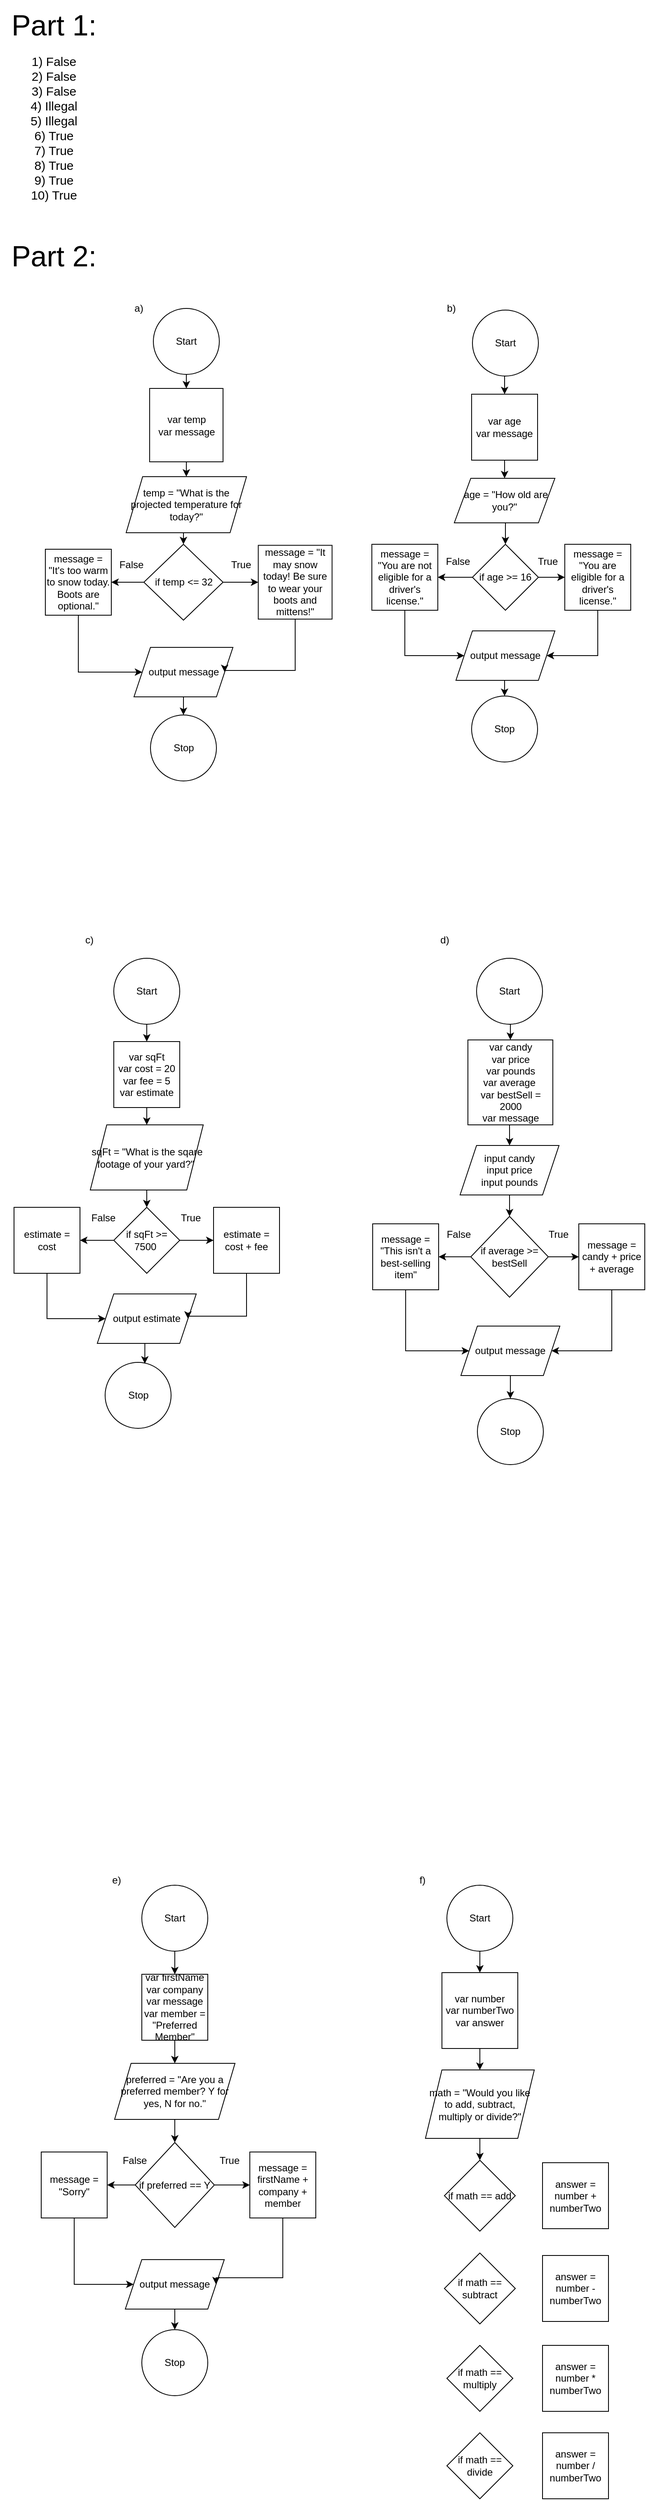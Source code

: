 <mxfile version="24.7.8">
  <diagram name="Page-1" id="uubvkQ-EZH9i1Xo36w5T">
    <mxGraphModel dx="985" dy="472" grid="0" gridSize="10" guides="1" tooltips="1" connect="1" arrows="1" fold="1" page="1" pageScale="1" pageWidth="850" pageHeight="1100" math="0" shadow="0">
      <root>
        <mxCell id="0" />
        <mxCell id="1" parent="0" />
        <mxCell id="OTOWTnrWBPmuxcwwUDZx-1" value="&lt;font style=&quot;font-size: 15px;&quot;&gt;1) False&lt;/font&gt;&lt;div style=&quot;font-size: 15px;&quot;&gt;&lt;font style=&quot;font-size: 15px;&quot;&gt;2) False&lt;/font&gt;&lt;/div&gt;&lt;div style=&quot;font-size: 15px;&quot;&gt;&lt;font style=&quot;font-size: 15px;&quot;&gt;3) False&lt;/font&gt;&lt;/div&gt;&lt;div style=&quot;font-size: 15px;&quot;&gt;&lt;font style=&quot;font-size: 15px;&quot;&gt;4) Illegal&lt;/font&gt;&lt;/div&gt;&lt;div style=&quot;font-size: 15px;&quot;&gt;&lt;font style=&quot;font-size: 15px;&quot;&gt;5) Illegal&lt;/font&gt;&lt;/div&gt;&lt;div style=&quot;font-size: 15px;&quot;&gt;&lt;font style=&quot;font-size: 15px;&quot;&gt;6) True&lt;/font&gt;&lt;/div&gt;&lt;div style=&quot;font-size: 15px;&quot;&gt;&lt;font style=&quot;font-size: 15px;&quot;&gt;7) True&lt;/font&gt;&lt;/div&gt;&lt;div style=&quot;font-size: 15px;&quot;&gt;&lt;font style=&quot;font-size: 15px;&quot;&gt;8) True&lt;/font&gt;&lt;/div&gt;&lt;div style=&quot;font-size: 15px;&quot;&gt;&lt;font style=&quot;font-size: 15px;&quot;&gt;9) True&lt;/font&gt;&lt;/div&gt;&lt;div style=&quot;font-size: 15px;&quot;&gt;&lt;font style=&quot;font-size: 15px;&quot;&gt;10) True&lt;/font&gt;&lt;/div&gt;" style="text;html=1;align=center;verticalAlign=middle;resizable=0;points=[];autosize=1;strokeColor=none;fillColor=none;" vertex="1" parent="1">
          <mxGeometry x="40" y="60" width="80" height="190" as="geometry" />
        </mxCell>
        <mxCell id="OTOWTnrWBPmuxcwwUDZx-2" value="&lt;font style=&quot;font-size: 35px;&quot;&gt;Part 1:&lt;/font&gt;" style="text;html=1;align=center;verticalAlign=middle;resizable=0;points=[];autosize=1;strokeColor=none;fillColor=none;" vertex="1" parent="1">
          <mxGeometry x="15" width="130" height="60" as="geometry" />
        </mxCell>
        <mxCell id="OTOWTnrWBPmuxcwwUDZx-3" value="&lt;font style=&quot;font-size: 35px;&quot;&gt;Part 2:&lt;/font&gt;" style="text;html=1;align=center;verticalAlign=middle;resizable=0;points=[];autosize=1;strokeColor=none;fillColor=none;" vertex="1" parent="1">
          <mxGeometry x="15" y="280" width="130" height="60" as="geometry" />
        </mxCell>
        <mxCell id="OTOWTnrWBPmuxcwwUDZx-8" style="edgeStyle=orthogonalEdgeStyle;rounded=0;orthogonalLoop=1;jettySize=auto;html=1;exitX=0.5;exitY=1;exitDx=0;exitDy=0;entryX=0.5;entryY=0;entryDx=0;entryDy=0;" edge="1" parent="1" source="OTOWTnrWBPmuxcwwUDZx-4" target="OTOWTnrWBPmuxcwwUDZx-5">
          <mxGeometry relative="1" as="geometry" />
        </mxCell>
        <mxCell id="OTOWTnrWBPmuxcwwUDZx-4" value="Start" style="ellipse;whiteSpace=wrap;html=1;aspect=fixed;fillColor=none;" vertex="1" parent="1">
          <mxGeometry x="201" y="374" width="80" height="80" as="geometry" />
        </mxCell>
        <mxCell id="OTOWTnrWBPmuxcwwUDZx-54" style="edgeStyle=orthogonalEdgeStyle;rounded=0;orthogonalLoop=1;jettySize=auto;html=1;exitX=0.5;exitY=1;exitDx=0;exitDy=0;entryX=0.5;entryY=0;entryDx=0;entryDy=0;" edge="1" parent="1" source="OTOWTnrWBPmuxcwwUDZx-5" target="OTOWTnrWBPmuxcwwUDZx-53">
          <mxGeometry relative="1" as="geometry" />
        </mxCell>
        <mxCell id="OTOWTnrWBPmuxcwwUDZx-5" value="var temp&lt;div&gt;var message&lt;/div&gt;" style="whiteSpace=wrap;html=1;aspect=fixed;fillColor=none;labelBackgroundColor=none;" vertex="1" parent="1">
          <mxGeometry x="196.5" y="471" width="89" height="89" as="geometry" />
        </mxCell>
        <mxCell id="OTOWTnrWBPmuxcwwUDZx-62" style="edgeStyle=orthogonalEdgeStyle;rounded=0;orthogonalLoop=1;jettySize=auto;html=1;exitX=0;exitY=0.5;exitDx=0;exitDy=0;entryX=1;entryY=0.5;entryDx=0;entryDy=0;" edge="1" parent="1" source="OTOWTnrWBPmuxcwwUDZx-6" target="OTOWTnrWBPmuxcwwUDZx-11">
          <mxGeometry relative="1" as="geometry" />
        </mxCell>
        <mxCell id="OTOWTnrWBPmuxcwwUDZx-63" style="edgeStyle=orthogonalEdgeStyle;rounded=0;orthogonalLoop=1;jettySize=auto;html=1;exitX=1;exitY=0.5;exitDx=0;exitDy=0;entryX=0;entryY=0.5;entryDx=0;entryDy=0;" edge="1" parent="1" source="OTOWTnrWBPmuxcwwUDZx-6" target="OTOWTnrWBPmuxcwwUDZx-12">
          <mxGeometry relative="1" as="geometry" />
        </mxCell>
        <mxCell id="OTOWTnrWBPmuxcwwUDZx-6" value="if temp &amp;lt;= 32" style="rhombus;whiteSpace=wrap;html=1;fillColor=none;" vertex="1" parent="1">
          <mxGeometry x="189.5" y="660" width="96" height="92" as="geometry" />
        </mxCell>
        <mxCell id="OTOWTnrWBPmuxcwwUDZx-65" style="edgeStyle=orthogonalEdgeStyle;rounded=0;orthogonalLoop=1;jettySize=auto;html=1;exitX=0.5;exitY=1;exitDx=0;exitDy=0;entryX=0;entryY=0.5;entryDx=0;entryDy=0;" edge="1" parent="1" source="OTOWTnrWBPmuxcwwUDZx-11" target="OTOWTnrWBPmuxcwwUDZx-15">
          <mxGeometry relative="1" as="geometry">
            <mxPoint x="110" y="823.447" as="targetPoint" />
            <Array as="points">
              <mxPoint x="110" y="815" />
            </Array>
          </mxGeometry>
        </mxCell>
        <mxCell id="OTOWTnrWBPmuxcwwUDZx-11" value="message = &quot;It&#39;s too warm to snow today. Boots are optional.&quot;" style="whiteSpace=wrap;html=1;aspect=fixed;fillColor=none;" vertex="1" parent="1">
          <mxGeometry x="70" y="666" width="80" height="80" as="geometry" />
        </mxCell>
        <mxCell id="OTOWTnrWBPmuxcwwUDZx-66" style="edgeStyle=orthogonalEdgeStyle;rounded=0;orthogonalLoop=1;jettySize=auto;html=1;exitX=0.5;exitY=1;exitDx=0;exitDy=0;entryX=1;entryY=0.5;entryDx=0;entryDy=0;" edge="1" parent="1" source="OTOWTnrWBPmuxcwwUDZx-12" target="OTOWTnrWBPmuxcwwUDZx-15">
          <mxGeometry relative="1" as="geometry">
            <Array as="points">
              <mxPoint x="373" y="813" />
              <mxPoint x="288" y="813" />
            </Array>
          </mxGeometry>
        </mxCell>
        <mxCell id="OTOWTnrWBPmuxcwwUDZx-12" value="message = &quot;It may snow today! Be sure to wear your boots and mittens!&quot;" style="whiteSpace=wrap;html=1;aspect=fixed;fillColor=none;" vertex="1" parent="1">
          <mxGeometry x="328.25" y="661.25" width="89.5" height="89.5" as="geometry" />
        </mxCell>
        <mxCell id="OTOWTnrWBPmuxcwwUDZx-67" style="edgeStyle=orthogonalEdgeStyle;rounded=0;orthogonalLoop=1;jettySize=auto;html=1;exitX=0.5;exitY=1;exitDx=0;exitDy=0;" edge="1" parent="1" source="OTOWTnrWBPmuxcwwUDZx-15" target="OTOWTnrWBPmuxcwwUDZx-16">
          <mxGeometry relative="1" as="geometry" />
        </mxCell>
        <mxCell id="OTOWTnrWBPmuxcwwUDZx-15" value="output message" style="shape=parallelogram;perimeter=parallelogramPerimeter;whiteSpace=wrap;html=1;fixedSize=1;fillColor=none;" vertex="1" parent="1">
          <mxGeometry x="177.5" y="785" width="120" height="60" as="geometry" />
        </mxCell>
        <mxCell id="OTOWTnrWBPmuxcwwUDZx-16" value="Stop" style="ellipse;whiteSpace=wrap;html=1;aspect=fixed;fillColor=none;" vertex="1" parent="1">
          <mxGeometry x="197.5" y="867" width="80" height="80" as="geometry" />
        </mxCell>
        <mxCell id="OTOWTnrWBPmuxcwwUDZx-20" value="False" style="text;html=1;align=center;verticalAlign=middle;resizable=0;points=[];autosize=1;strokeColor=none;fillColor=none;" vertex="1" parent="1">
          <mxGeometry x="150" y="672" width="47" height="26" as="geometry" />
        </mxCell>
        <mxCell id="OTOWTnrWBPmuxcwwUDZx-21" value="True" style="text;html=1;align=center;verticalAlign=middle;resizable=0;points=[];autosize=1;strokeColor=none;fillColor=none;" vertex="1" parent="1">
          <mxGeometry x="285.5" y="672" width="42" height="26" as="geometry" />
        </mxCell>
        <mxCell id="OTOWTnrWBPmuxcwwUDZx-23" value="a)" style="text;html=1;align=center;verticalAlign=middle;resizable=0;points=[];autosize=1;strokeColor=none;fillColor=none;" vertex="1" parent="1">
          <mxGeometry x="168" y="361" width="29" height="26" as="geometry" />
        </mxCell>
        <mxCell id="OTOWTnrWBPmuxcwwUDZx-34" style="edgeStyle=orthogonalEdgeStyle;rounded=0;orthogonalLoop=1;jettySize=auto;html=1;exitX=0.5;exitY=1;exitDx=0;exitDy=0;entryX=0.5;entryY=0;entryDx=0;entryDy=0;" edge="1" parent="1" source="OTOWTnrWBPmuxcwwUDZx-25" target="OTOWTnrWBPmuxcwwUDZx-27">
          <mxGeometry relative="1" as="geometry" />
        </mxCell>
        <mxCell id="OTOWTnrWBPmuxcwwUDZx-25" value="Start" style="ellipse;whiteSpace=wrap;html=1;aspect=fixed;fillColor=none;" vertex="1" parent="1">
          <mxGeometry x="588" y="376" width="80" height="80" as="geometry" />
        </mxCell>
        <mxCell id="OTOWTnrWBPmuxcwwUDZx-26" value="b)" style="text;html=1;align=center;verticalAlign=middle;resizable=0;points=[];autosize=1;strokeColor=none;fillColor=none;" vertex="1" parent="1">
          <mxGeometry x="547" y="361" width="29" height="26" as="geometry" />
        </mxCell>
        <mxCell id="OTOWTnrWBPmuxcwwUDZx-51" style="edgeStyle=orthogonalEdgeStyle;rounded=0;orthogonalLoop=1;jettySize=auto;html=1;exitX=0.5;exitY=1;exitDx=0;exitDy=0;entryX=0.5;entryY=0;entryDx=0;entryDy=0;" edge="1" parent="1" source="OTOWTnrWBPmuxcwwUDZx-27" target="OTOWTnrWBPmuxcwwUDZx-50">
          <mxGeometry relative="1" as="geometry" />
        </mxCell>
        <mxCell id="OTOWTnrWBPmuxcwwUDZx-27" value="var age&lt;div&gt;var message&lt;/div&gt;" style="whiteSpace=wrap;html=1;aspect=fixed;fillColor=none;" vertex="1" parent="1">
          <mxGeometry x="587" y="478" width="80" height="80" as="geometry" />
        </mxCell>
        <mxCell id="OTOWTnrWBPmuxcwwUDZx-37" style="edgeStyle=orthogonalEdgeStyle;rounded=0;orthogonalLoop=1;jettySize=auto;html=1;exitX=1;exitY=0.5;exitDx=0;exitDy=0;" edge="1" parent="1" source="OTOWTnrWBPmuxcwwUDZx-28" target="OTOWTnrWBPmuxcwwUDZx-30">
          <mxGeometry relative="1" as="geometry" />
        </mxCell>
        <mxCell id="OTOWTnrWBPmuxcwwUDZx-70" style="edgeStyle=orthogonalEdgeStyle;rounded=0;orthogonalLoop=1;jettySize=auto;html=1;exitX=0;exitY=0.5;exitDx=0;exitDy=0;entryX=1;entryY=0.5;entryDx=0;entryDy=0;" edge="1" parent="1" source="OTOWTnrWBPmuxcwwUDZx-28" target="OTOWTnrWBPmuxcwwUDZx-31">
          <mxGeometry relative="1" as="geometry" />
        </mxCell>
        <mxCell id="OTOWTnrWBPmuxcwwUDZx-28" value="if age &amp;gt;= 16" style="rhombus;whiteSpace=wrap;html=1;fillColor=none;" vertex="1" parent="1">
          <mxGeometry x="588" y="660" width="80" height="80" as="geometry" />
        </mxCell>
        <mxCell id="OTOWTnrWBPmuxcwwUDZx-72" style="edgeStyle=orthogonalEdgeStyle;rounded=0;orthogonalLoop=1;jettySize=auto;html=1;exitX=0.5;exitY=1;exitDx=0;exitDy=0;entryX=1;entryY=0.5;entryDx=0;entryDy=0;" edge="1" parent="1" source="OTOWTnrWBPmuxcwwUDZx-30" target="OTOWTnrWBPmuxcwwUDZx-32">
          <mxGeometry relative="1" as="geometry">
            <Array as="points">
              <mxPoint x="740" y="795" />
            </Array>
          </mxGeometry>
        </mxCell>
        <mxCell id="OTOWTnrWBPmuxcwwUDZx-30" value="message = &quot;You are eligible for a driver&#39;s license.&quot;" style="whiteSpace=wrap;html=1;aspect=fixed;fillColor=none;" vertex="1" parent="1">
          <mxGeometry x="700" y="660" width="80" height="80" as="geometry" />
        </mxCell>
        <mxCell id="OTOWTnrWBPmuxcwwUDZx-71" style="edgeStyle=orthogonalEdgeStyle;rounded=0;orthogonalLoop=1;jettySize=auto;html=1;exitX=0.5;exitY=1;exitDx=0;exitDy=0;entryX=0;entryY=0.5;entryDx=0;entryDy=0;" edge="1" parent="1" source="OTOWTnrWBPmuxcwwUDZx-31" target="OTOWTnrWBPmuxcwwUDZx-32">
          <mxGeometry relative="1" as="geometry">
            <Array as="points">
              <mxPoint x="506" y="795" />
            </Array>
          </mxGeometry>
        </mxCell>
        <mxCell id="OTOWTnrWBPmuxcwwUDZx-31" value="message = &quot;You are not eligible for a driver&#39;s license.&quot;" style="whiteSpace=wrap;html=1;aspect=fixed;fillColor=none;" vertex="1" parent="1">
          <mxGeometry x="466" y="660" width="80" height="80" as="geometry" />
        </mxCell>
        <mxCell id="OTOWTnrWBPmuxcwwUDZx-73" style="edgeStyle=orthogonalEdgeStyle;rounded=0;orthogonalLoop=1;jettySize=auto;html=1;exitX=0.5;exitY=1;exitDx=0;exitDy=0;entryX=0.5;entryY=0;entryDx=0;entryDy=0;" edge="1" parent="1" source="OTOWTnrWBPmuxcwwUDZx-32" target="OTOWTnrWBPmuxcwwUDZx-33">
          <mxGeometry relative="1" as="geometry" />
        </mxCell>
        <mxCell id="OTOWTnrWBPmuxcwwUDZx-32" value="output message" style="shape=parallelogram;perimeter=parallelogramPerimeter;whiteSpace=wrap;html=1;fixedSize=1;fillColor=none;" vertex="1" parent="1">
          <mxGeometry x="568" y="765" width="120" height="60" as="geometry" />
        </mxCell>
        <mxCell id="OTOWTnrWBPmuxcwwUDZx-33" value="Stop" style="ellipse;whiteSpace=wrap;html=1;aspect=fixed;fillColor=none;" vertex="1" parent="1">
          <mxGeometry x="587" y="844" width="80" height="80" as="geometry" />
        </mxCell>
        <mxCell id="OTOWTnrWBPmuxcwwUDZx-42" value="True" style="text;html=1;align=center;verticalAlign=middle;resizable=0;points=[];autosize=1;strokeColor=none;fillColor=none;" vertex="1" parent="1">
          <mxGeometry x="658" y="668" width="42" height="26" as="geometry" />
        </mxCell>
        <mxCell id="OTOWTnrWBPmuxcwwUDZx-44" value="False" style="text;html=1;align=center;verticalAlign=middle;resizable=0;points=[];autosize=1;strokeColor=none;fillColor=none;" vertex="1" parent="1">
          <mxGeometry x="546" y="668" width="47" height="26" as="geometry" />
        </mxCell>
        <mxCell id="OTOWTnrWBPmuxcwwUDZx-80" style="edgeStyle=orthogonalEdgeStyle;rounded=0;orthogonalLoop=1;jettySize=auto;html=1;exitX=0.5;exitY=1;exitDx=0;exitDy=0;entryX=0.5;entryY=0;entryDx=0;entryDy=0;" edge="1" parent="1" source="OTOWTnrWBPmuxcwwUDZx-45" target="OTOWTnrWBPmuxcwwUDZx-47">
          <mxGeometry relative="1" as="geometry" />
        </mxCell>
        <mxCell id="OTOWTnrWBPmuxcwwUDZx-45" value="Start" style="ellipse;whiteSpace=wrap;html=1;aspect=fixed;fillColor=none;" vertex="1" parent="1">
          <mxGeometry x="153" y="1162" width="80" height="80" as="geometry" />
        </mxCell>
        <mxCell id="OTOWTnrWBPmuxcwwUDZx-46" value="c)" style="text;html=1;align=center;verticalAlign=middle;resizable=0;points=[];autosize=1;strokeColor=none;fillColor=none;" vertex="1" parent="1">
          <mxGeometry x="109" y="1127" width="28" height="26" as="geometry" />
        </mxCell>
        <mxCell id="OTOWTnrWBPmuxcwwUDZx-81" style="edgeStyle=orthogonalEdgeStyle;rounded=0;orthogonalLoop=1;jettySize=auto;html=1;exitX=0.5;exitY=1;exitDx=0;exitDy=0;entryX=0.5;entryY=0;entryDx=0;entryDy=0;" edge="1" parent="1" source="OTOWTnrWBPmuxcwwUDZx-47" target="OTOWTnrWBPmuxcwwUDZx-49">
          <mxGeometry relative="1" as="geometry" />
        </mxCell>
        <mxCell id="OTOWTnrWBPmuxcwwUDZx-47" value="var sqFt&lt;div&gt;var cost = 20&lt;/div&gt;&lt;div&gt;var fee = 5&lt;/div&gt;&lt;div&gt;var estimate&lt;/div&gt;" style="whiteSpace=wrap;html=1;aspect=fixed;fillColor=none;" vertex="1" parent="1">
          <mxGeometry x="153" y="1263" width="80" height="80" as="geometry" />
        </mxCell>
        <mxCell id="OTOWTnrWBPmuxcwwUDZx-74" style="edgeStyle=orthogonalEdgeStyle;rounded=0;orthogonalLoop=1;jettySize=auto;html=1;exitX=1;exitY=0.5;exitDx=0;exitDy=0;entryX=0;entryY=0.5;entryDx=0;entryDy=0;" edge="1" parent="1" source="OTOWTnrWBPmuxcwwUDZx-48" target="OTOWTnrWBPmuxcwwUDZx-57">
          <mxGeometry relative="1" as="geometry" />
        </mxCell>
        <mxCell id="OTOWTnrWBPmuxcwwUDZx-75" style="edgeStyle=orthogonalEdgeStyle;rounded=0;orthogonalLoop=1;jettySize=auto;html=1;exitX=0;exitY=0.5;exitDx=0;exitDy=0;entryX=1;entryY=0.5;entryDx=0;entryDy=0;" edge="1" parent="1" source="OTOWTnrWBPmuxcwwUDZx-48" target="OTOWTnrWBPmuxcwwUDZx-59">
          <mxGeometry relative="1" as="geometry" />
        </mxCell>
        <mxCell id="OTOWTnrWBPmuxcwwUDZx-48" value="if sqFt &amp;gt;= 7500&amp;nbsp;" style="rhombus;whiteSpace=wrap;html=1;fillColor=none;" vertex="1" parent="1">
          <mxGeometry x="153" y="1464" width="80" height="80" as="geometry" />
        </mxCell>
        <mxCell id="OTOWTnrWBPmuxcwwUDZx-82" style="edgeStyle=orthogonalEdgeStyle;rounded=0;orthogonalLoop=1;jettySize=auto;html=1;exitX=0.5;exitY=1;exitDx=0;exitDy=0;entryX=0.5;entryY=0;entryDx=0;entryDy=0;" edge="1" parent="1" source="OTOWTnrWBPmuxcwwUDZx-49" target="OTOWTnrWBPmuxcwwUDZx-48">
          <mxGeometry relative="1" as="geometry" />
        </mxCell>
        <mxCell id="OTOWTnrWBPmuxcwwUDZx-49" value="sqFt = &quot;What is the sqare footage of your yard?&quot;&lt;span style=&quot;background-color: initial;&quot;&gt;&amp;nbsp;&lt;/span&gt;" style="shape=parallelogram;perimeter=parallelogramPerimeter;whiteSpace=wrap;html=1;fixedSize=1;fillColor=none;" vertex="1" parent="1">
          <mxGeometry x="124.5" y="1364" width="137" height="79" as="geometry" />
        </mxCell>
        <mxCell id="OTOWTnrWBPmuxcwwUDZx-52" style="edgeStyle=orthogonalEdgeStyle;rounded=0;orthogonalLoop=1;jettySize=auto;html=1;exitX=0.5;exitY=1;exitDx=0;exitDy=0;entryX=0.5;entryY=0;entryDx=0;entryDy=0;" edge="1" parent="1" source="OTOWTnrWBPmuxcwwUDZx-50" target="OTOWTnrWBPmuxcwwUDZx-28">
          <mxGeometry relative="1" as="geometry" />
        </mxCell>
        <mxCell id="OTOWTnrWBPmuxcwwUDZx-50" value="&amp;nbsp;age = &quot;How old are you?&quot;" style="shape=parallelogram;perimeter=parallelogramPerimeter;whiteSpace=wrap;html=1;fixedSize=1;fillColor=none;" vertex="1" parent="1">
          <mxGeometry x="566" y="580" width="122" height="54" as="geometry" />
        </mxCell>
        <mxCell id="OTOWTnrWBPmuxcwwUDZx-55" style="edgeStyle=orthogonalEdgeStyle;rounded=0;orthogonalLoop=1;jettySize=auto;html=1;exitX=0.5;exitY=1;exitDx=0;exitDy=0;entryX=0.5;entryY=0;entryDx=0;entryDy=0;" edge="1" parent="1" source="OTOWTnrWBPmuxcwwUDZx-53" target="OTOWTnrWBPmuxcwwUDZx-6">
          <mxGeometry relative="1" as="geometry" />
        </mxCell>
        <mxCell id="OTOWTnrWBPmuxcwwUDZx-53" value="temp = &quot;What is the projected temperature for today?&quot;" style="shape=parallelogram;perimeter=parallelogramPerimeter;whiteSpace=wrap;html=1;fixedSize=1;fillColor=none;" vertex="1" parent="1">
          <mxGeometry x="168" y="578" width="146" height="68" as="geometry" />
        </mxCell>
        <mxCell id="OTOWTnrWBPmuxcwwUDZx-84" style="edgeStyle=orthogonalEdgeStyle;rounded=0;orthogonalLoop=1;jettySize=auto;html=1;exitX=0.5;exitY=1;exitDx=0;exitDy=0;entryX=1;entryY=0.5;entryDx=0;entryDy=0;" edge="1" parent="1" source="OTOWTnrWBPmuxcwwUDZx-57" target="OTOWTnrWBPmuxcwwUDZx-61">
          <mxGeometry relative="1" as="geometry">
            <Array as="points">
              <mxPoint x="314" y="1596" />
              <mxPoint x="243" y="1596" />
            </Array>
          </mxGeometry>
        </mxCell>
        <mxCell id="OTOWTnrWBPmuxcwwUDZx-57" value="estimate = cost + fee" style="whiteSpace=wrap;html=1;aspect=fixed;fillColor=none;" vertex="1" parent="1">
          <mxGeometry x="274" y="1464" width="80" height="80" as="geometry" />
        </mxCell>
        <mxCell id="OTOWTnrWBPmuxcwwUDZx-83" style="edgeStyle=orthogonalEdgeStyle;rounded=0;orthogonalLoop=1;jettySize=auto;html=1;exitX=0.5;exitY=1;exitDx=0;exitDy=0;entryX=0;entryY=0.5;entryDx=0;entryDy=0;" edge="1" parent="1" source="OTOWTnrWBPmuxcwwUDZx-59" target="OTOWTnrWBPmuxcwwUDZx-61">
          <mxGeometry relative="1" as="geometry">
            <Array as="points">
              <mxPoint x="72" y="1599" />
            </Array>
          </mxGeometry>
        </mxCell>
        <mxCell id="OTOWTnrWBPmuxcwwUDZx-59" value="estimate = cost" style="whiteSpace=wrap;html=1;aspect=fixed;fillColor=none;" vertex="1" parent="1">
          <mxGeometry x="32" y="1464" width="80" height="80" as="geometry" />
        </mxCell>
        <mxCell id="OTOWTnrWBPmuxcwwUDZx-60" value="Stop" style="ellipse;whiteSpace=wrap;html=1;aspect=fixed;fillColor=none;" vertex="1" parent="1">
          <mxGeometry x="142.5" y="1652" width="80" height="80" as="geometry" />
        </mxCell>
        <mxCell id="OTOWTnrWBPmuxcwwUDZx-61" value="output estimate" style="shape=parallelogram;perimeter=parallelogramPerimeter;whiteSpace=wrap;html=1;fixedSize=1;fillColor=none;" vertex="1" parent="1">
          <mxGeometry x="133" y="1569" width="120" height="60" as="geometry" />
        </mxCell>
        <mxCell id="OTOWTnrWBPmuxcwwUDZx-76" value="True" style="text;html=1;align=center;verticalAlign=middle;resizable=0;points=[];autosize=1;strokeColor=none;fillColor=none;" vertex="1" parent="1">
          <mxGeometry x="225" y="1464" width="42" height="26" as="geometry" />
        </mxCell>
        <mxCell id="OTOWTnrWBPmuxcwwUDZx-77" value="False" style="text;html=1;align=center;verticalAlign=middle;resizable=0;points=[];autosize=1;strokeColor=none;fillColor=none;" vertex="1" parent="1">
          <mxGeometry x="116" y="1464" width="47" height="26" as="geometry" />
        </mxCell>
        <mxCell id="OTOWTnrWBPmuxcwwUDZx-79" style="edgeStyle=orthogonalEdgeStyle;rounded=0;orthogonalLoop=1;jettySize=auto;html=1;exitX=0.5;exitY=1;exitDx=0;exitDy=0;entryX=0.602;entryY=0.019;entryDx=0;entryDy=0;entryPerimeter=0;" edge="1" parent="1" source="OTOWTnrWBPmuxcwwUDZx-61" target="OTOWTnrWBPmuxcwwUDZx-60">
          <mxGeometry relative="1" as="geometry" />
        </mxCell>
        <mxCell id="OTOWTnrWBPmuxcwwUDZx-88" style="edgeStyle=orthogonalEdgeStyle;rounded=0;orthogonalLoop=1;jettySize=auto;html=1;exitX=0.5;exitY=1;exitDx=0;exitDy=0;entryX=0.5;entryY=0;entryDx=0;entryDy=0;" edge="1" parent="1" source="OTOWTnrWBPmuxcwwUDZx-85" target="OTOWTnrWBPmuxcwwUDZx-87">
          <mxGeometry relative="1" as="geometry" />
        </mxCell>
        <mxCell id="OTOWTnrWBPmuxcwwUDZx-85" value="Start" style="ellipse;whiteSpace=wrap;html=1;aspect=fixed;fillColor=none;" vertex="1" parent="1">
          <mxGeometry x="593" y="1162" width="80" height="80" as="geometry" />
        </mxCell>
        <mxCell id="OTOWTnrWBPmuxcwwUDZx-86" value="d)" style="text;html=1;align=center;verticalAlign=middle;resizable=0;points=[];autosize=1;strokeColor=none;fillColor=none;" vertex="1" parent="1">
          <mxGeometry x="539" y="1127" width="29" height="26" as="geometry" />
        </mxCell>
        <mxCell id="OTOWTnrWBPmuxcwwUDZx-94" style="edgeStyle=orthogonalEdgeStyle;rounded=0;orthogonalLoop=1;jettySize=auto;html=1;exitX=0.5;exitY=1;exitDx=0;exitDy=0;entryX=0.5;entryY=0;entryDx=0;entryDy=0;" edge="1" parent="1" source="OTOWTnrWBPmuxcwwUDZx-87" target="OTOWTnrWBPmuxcwwUDZx-89">
          <mxGeometry relative="1" as="geometry" />
        </mxCell>
        <mxCell id="OTOWTnrWBPmuxcwwUDZx-87" value="var candy&lt;div&gt;var price&lt;/div&gt;&lt;div&gt;var pounds&lt;/div&gt;&lt;div&gt;var average&amp;nbsp;&lt;/div&gt;&lt;div&gt;var bestSell = 2000&lt;/div&gt;&lt;div&gt;var message&lt;/div&gt;" style="whiteSpace=wrap;html=1;aspect=fixed;fillColor=none;" vertex="1" parent="1">
          <mxGeometry x="582.5" y="1261" width="103" height="103" as="geometry" />
        </mxCell>
        <mxCell id="OTOWTnrWBPmuxcwwUDZx-95" style="edgeStyle=orthogonalEdgeStyle;rounded=0;orthogonalLoop=1;jettySize=auto;html=1;exitX=0.5;exitY=1;exitDx=0;exitDy=0;entryX=0.5;entryY=0;entryDx=0;entryDy=0;" edge="1" parent="1" source="OTOWTnrWBPmuxcwwUDZx-89" target="OTOWTnrWBPmuxcwwUDZx-90">
          <mxGeometry relative="1" as="geometry" />
        </mxCell>
        <mxCell id="OTOWTnrWBPmuxcwwUDZx-89" value="input candy&lt;div&gt;input price&lt;/div&gt;&lt;div&gt;input pounds&lt;/div&gt;" style="shape=parallelogram;perimeter=parallelogramPerimeter;whiteSpace=wrap;html=1;fixedSize=1;fillColor=none;" vertex="1" parent="1">
          <mxGeometry x="573" y="1389" width="120" height="60" as="geometry" />
        </mxCell>
        <mxCell id="OTOWTnrWBPmuxcwwUDZx-98" style="edgeStyle=orthogonalEdgeStyle;rounded=0;orthogonalLoop=1;jettySize=auto;html=1;exitX=1;exitY=0.5;exitDx=0;exitDy=0;entryX=0;entryY=0.5;entryDx=0;entryDy=0;" edge="1" parent="1" source="OTOWTnrWBPmuxcwwUDZx-90" target="OTOWTnrWBPmuxcwwUDZx-92">
          <mxGeometry relative="1" as="geometry" />
        </mxCell>
        <mxCell id="OTOWTnrWBPmuxcwwUDZx-99" style="edgeStyle=orthogonalEdgeStyle;rounded=0;orthogonalLoop=1;jettySize=auto;html=1;exitX=0;exitY=0.5;exitDx=0;exitDy=0;entryX=1;entryY=0.5;entryDx=0;entryDy=0;" edge="1" parent="1" source="OTOWTnrWBPmuxcwwUDZx-90" target="OTOWTnrWBPmuxcwwUDZx-93">
          <mxGeometry relative="1" as="geometry" />
        </mxCell>
        <mxCell id="OTOWTnrWBPmuxcwwUDZx-90" value="if average &amp;gt;= bestSell" style="rhombus;whiteSpace=wrap;html=1;fillColor=none;" vertex="1" parent="1">
          <mxGeometry x="586" y="1475" width="94" height="98" as="geometry" />
        </mxCell>
        <mxCell id="OTOWTnrWBPmuxcwwUDZx-101" style="edgeStyle=orthogonalEdgeStyle;rounded=0;orthogonalLoop=1;jettySize=auto;html=1;exitX=0.5;exitY=1;exitDx=0;exitDy=0;entryX=1;entryY=0.5;entryDx=0;entryDy=0;" edge="1" parent="1" source="OTOWTnrWBPmuxcwwUDZx-92" target="OTOWTnrWBPmuxcwwUDZx-100">
          <mxGeometry relative="1" as="geometry">
            <Array as="points">
              <mxPoint x="757" y="1638" />
            </Array>
          </mxGeometry>
        </mxCell>
        <mxCell id="OTOWTnrWBPmuxcwwUDZx-92" value="message = candy + price + average" style="whiteSpace=wrap;html=1;aspect=fixed;fillColor=none;" vertex="1" parent="1">
          <mxGeometry x="717" y="1484" width="80" height="80" as="geometry" />
        </mxCell>
        <mxCell id="OTOWTnrWBPmuxcwwUDZx-102" style="edgeStyle=orthogonalEdgeStyle;rounded=0;orthogonalLoop=1;jettySize=auto;html=1;exitX=0.5;exitY=1;exitDx=0;exitDy=0;entryX=0;entryY=0.5;entryDx=0;entryDy=0;" edge="1" parent="1" source="OTOWTnrWBPmuxcwwUDZx-93" target="OTOWTnrWBPmuxcwwUDZx-100">
          <mxGeometry relative="1" as="geometry">
            <Array as="points">
              <mxPoint x="507" y="1638" />
            </Array>
          </mxGeometry>
        </mxCell>
        <mxCell id="OTOWTnrWBPmuxcwwUDZx-93" value="message = &quot;This isn&#39;t a best-selling item&quot;" style="whiteSpace=wrap;html=1;aspect=fixed;fillColor=none;" vertex="1" parent="1">
          <mxGeometry x="467" y="1484" width="80" height="80" as="geometry" />
        </mxCell>
        <mxCell id="OTOWTnrWBPmuxcwwUDZx-96" value="True" style="text;html=1;align=center;verticalAlign=middle;resizable=0;points=[];autosize=1;strokeColor=none;fillColor=none;" vertex="1" parent="1">
          <mxGeometry x="671" y="1484" width="42" height="26" as="geometry" />
        </mxCell>
        <mxCell id="OTOWTnrWBPmuxcwwUDZx-97" value="False" style="text;html=1;align=center;verticalAlign=middle;resizable=0;points=[];autosize=1;strokeColor=none;fillColor=none;" vertex="1" parent="1">
          <mxGeometry x="547" y="1484" width="47" height="26" as="geometry" />
        </mxCell>
        <mxCell id="OTOWTnrWBPmuxcwwUDZx-104" style="edgeStyle=orthogonalEdgeStyle;rounded=0;orthogonalLoop=1;jettySize=auto;html=1;exitX=0.5;exitY=1;exitDx=0;exitDy=0;entryX=0.5;entryY=0;entryDx=0;entryDy=0;" edge="1" parent="1" source="OTOWTnrWBPmuxcwwUDZx-100" target="OTOWTnrWBPmuxcwwUDZx-103">
          <mxGeometry relative="1" as="geometry" />
        </mxCell>
        <mxCell id="OTOWTnrWBPmuxcwwUDZx-100" value="output message" style="shape=parallelogram;perimeter=parallelogramPerimeter;whiteSpace=wrap;html=1;fixedSize=1;fillColor=none;" vertex="1" parent="1">
          <mxGeometry x="574" y="1608" width="120" height="60" as="geometry" />
        </mxCell>
        <mxCell id="OTOWTnrWBPmuxcwwUDZx-103" value="Stop" style="ellipse;whiteSpace=wrap;html=1;aspect=fixed;fillColor=none;" vertex="1" parent="1">
          <mxGeometry x="594" y="1696" width="80" height="80" as="geometry" />
        </mxCell>
        <mxCell id="OTOWTnrWBPmuxcwwUDZx-108" style="edgeStyle=orthogonalEdgeStyle;rounded=0;orthogonalLoop=1;jettySize=auto;html=1;exitX=0.5;exitY=1;exitDx=0;exitDy=0;entryX=0.5;entryY=0;entryDx=0;entryDy=0;" edge="1" parent="1" source="OTOWTnrWBPmuxcwwUDZx-105" target="OTOWTnrWBPmuxcwwUDZx-107">
          <mxGeometry relative="1" as="geometry" />
        </mxCell>
        <mxCell id="OTOWTnrWBPmuxcwwUDZx-105" value="Start" style="ellipse;whiteSpace=wrap;html=1;aspect=fixed;fillColor=none;" vertex="1" parent="1">
          <mxGeometry x="187" y="2286" width="80" height="80" as="geometry" />
        </mxCell>
        <mxCell id="OTOWTnrWBPmuxcwwUDZx-106" value="e)" style="text;html=1;align=center;verticalAlign=middle;resizable=0;points=[];autosize=1;strokeColor=none;fillColor=none;" vertex="1" parent="1">
          <mxGeometry x="141" y="2267" width="29" height="26" as="geometry" />
        </mxCell>
        <mxCell id="OTOWTnrWBPmuxcwwUDZx-110" style="edgeStyle=orthogonalEdgeStyle;rounded=0;orthogonalLoop=1;jettySize=auto;html=1;exitX=0.5;exitY=1;exitDx=0;exitDy=0;entryX=0.5;entryY=0;entryDx=0;entryDy=0;" edge="1" parent="1" source="OTOWTnrWBPmuxcwwUDZx-107" target="OTOWTnrWBPmuxcwwUDZx-109">
          <mxGeometry relative="1" as="geometry" />
        </mxCell>
        <mxCell id="OTOWTnrWBPmuxcwwUDZx-107" value="var firstName&lt;div&gt;var company&lt;/div&gt;&lt;div&gt;var message&lt;/div&gt;&lt;div&gt;var member = &quot;Preferred Member&quot;&lt;/div&gt;" style="whiteSpace=wrap;html=1;aspect=fixed;fillColor=none;" vertex="1" parent="1">
          <mxGeometry x="187" y="2394" width="80" height="80" as="geometry" />
        </mxCell>
        <mxCell id="OTOWTnrWBPmuxcwwUDZx-112" style="edgeStyle=orthogonalEdgeStyle;rounded=0;orthogonalLoop=1;jettySize=auto;html=1;exitX=0.5;exitY=1;exitDx=0;exitDy=0;entryX=0.5;entryY=0;entryDx=0;entryDy=0;" edge="1" parent="1" source="OTOWTnrWBPmuxcwwUDZx-109" target="OTOWTnrWBPmuxcwwUDZx-111">
          <mxGeometry relative="1" as="geometry" />
        </mxCell>
        <mxCell id="OTOWTnrWBPmuxcwwUDZx-109" value="preferred = &quot;Are you a preferred member? Y for yes, N for no.&quot;" style="shape=parallelogram;perimeter=parallelogramPerimeter;whiteSpace=wrap;html=1;fixedSize=1;fillColor=none;" vertex="1" parent="1">
          <mxGeometry x="154" y="2502" width="146" height="68" as="geometry" />
        </mxCell>
        <mxCell id="OTOWTnrWBPmuxcwwUDZx-115" style="edgeStyle=orthogonalEdgeStyle;rounded=0;orthogonalLoop=1;jettySize=auto;html=1;exitX=1;exitY=0.5;exitDx=0;exitDy=0;entryX=0;entryY=0.5;entryDx=0;entryDy=0;" edge="1" parent="1" source="OTOWTnrWBPmuxcwwUDZx-111" target="OTOWTnrWBPmuxcwwUDZx-113">
          <mxGeometry relative="1" as="geometry" />
        </mxCell>
        <mxCell id="OTOWTnrWBPmuxcwwUDZx-116" style="edgeStyle=orthogonalEdgeStyle;rounded=0;orthogonalLoop=1;jettySize=auto;html=1;exitX=0;exitY=0.5;exitDx=0;exitDy=0;entryX=1;entryY=0.5;entryDx=0;entryDy=0;" edge="1" parent="1" source="OTOWTnrWBPmuxcwwUDZx-111" target="OTOWTnrWBPmuxcwwUDZx-114">
          <mxGeometry relative="1" as="geometry" />
        </mxCell>
        <mxCell id="OTOWTnrWBPmuxcwwUDZx-111" value="if preferred == Y" style="rhombus;whiteSpace=wrap;html=1;fillColor=none;" vertex="1" parent="1">
          <mxGeometry x="179" y="2598" width="96" height="103" as="geometry" />
        </mxCell>
        <mxCell id="OTOWTnrWBPmuxcwwUDZx-121" style="edgeStyle=orthogonalEdgeStyle;rounded=0;orthogonalLoop=1;jettySize=auto;html=1;exitX=0.5;exitY=1;exitDx=0;exitDy=0;entryX=1;entryY=0.5;entryDx=0;entryDy=0;" edge="1" parent="1" source="OTOWTnrWBPmuxcwwUDZx-113" target="OTOWTnrWBPmuxcwwUDZx-119">
          <mxGeometry relative="1" as="geometry">
            <Array as="points">
              <mxPoint x="358" y="2762" />
            </Array>
          </mxGeometry>
        </mxCell>
        <mxCell id="OTOWTnrWBPmuxcwwUDZx-113" value="message = firstName + company + member" style="whiteSpace=wrap;html=1;aspect=fixed;fillColor=none;" vertex="1" parent="1">
          <mxGeometry x="318" y="2609.5" width="80" height="80" as="geometry" />
        </mxCell>
        <mxCell id="OTOWTnrWBPmuxcwwUDZx-120" style="edgeStyle=orthogonalEdgeStyle;rounded=0;orthogonalLoop=1;jettySize=auto;html=1;exitX=0.5;exitY=1;exitDx=0;exitDy=0;entryX=0;entryY=0.5;entryDx=0;entryDy=0;" edge="1" parent="1" source="OTOWTnrWBPmuxcwwUDZx-114" target="OTOWTnrWBPmuxcwwUDZx-119">
          <mxGeometry relative="1" as="geometry">
            <Array as="points">
              <mxPoint x="105" y="2770" />
            </Array>
          </mxGeometry>
        </mxCell>
        <mxCell id="OTOWTnrWBPmuxcwwUDZx-114" value="message = &quot;Sorry&quot;" style="whiteSpace=wrap;html=1;aspect=fixed;fillColor=none;" vertex="1" parent="1">
          <mxGeometry x="65" y="2609.5" width="80" height="80" as="geometry" />
        </mxCell>
        <mxCell id="OTOWTnrWBPmuxcwwUDZx-117" value="True" style="text;html=1;align=center;verticalAlign=middle;resizable=0;points=[];autosize=1;strokeColor=none;fillColor=none;" vertex="1" parent="1">
          <mxGeometry x="272" y="2607" width="42" height="26" as="geometry" />
        </mxCell>
        <mxCell id="OTOWTnrWBPmuxcwwUDZx-118" value="False" style="text;html=1;align=center;verticalAlign=middle;resizable=0;points=[];autosize=1;strokeColor=none;fillColor=none;" vertex="1" parent="1">
          <mxGeometry x="154" y="2607" width="47" height="26" as="geometry" />
        </mxCell>
        <mxCell id="OTOWTnrWBPmuxcwwUDZx-123" style="edgeStyle=orthogonalEdgeStyle;rounded=0;orthogonalLoop=1;jettySize=auto;html=1;exitX=0.5;exitY=1;exitDx=0;exitDy=0;entryX=0.5;entryY=0;entryDx=0;entryDy=0;" edge="1" parent="1" source="OTOWTnrWBPmuxcwwUDZx-119" target="OTOWTnrWBPmuxcwwUDZx-122">
          <mxGeometry relative="1" as="geometry" />
        </mxCell>
        <mxCell id="OTOWTnrWBPmuxcwwUDZx-119" value="output message" style="shape=parallelogram;perimeter=parallelogramPerimeter;whiteSpace=wrap;html=1;fixedSize=1;fillColor=none;" vertex="1" parent="1">
          <mxGeometry x="167" y="2740" width="120" height="60" as="geometry" />
        </mxCell>
        <mxCell id="OTOWTnrWBPmuxcwwUDZx-122" value="Stop" style="ellipse;whiteSpace=wrap;html=1;aspect=fixed;fillColor=none;" vertex="1" parent="1">
          <mxGeometry x="187" y="2825" width="80" height="80" as="geometry" />
        </mxCell>
        <mxCell id="OTOWTnrWBPmuxcwwUDZx-124" value="f)" style="text;html=1;align=center;verticalAlign=middle;resizable=0;points=[];autosize=1;strokeColor=none;fillColor=none;" vertex="1" parent="1">
          <mxGeometry x="514" y="2267" width="25" height="26" as="geometry" />
        </mxCell>
        <mxCell id="OTOWTnrWBPmuxcwwUDZx-131" style="edgeStyle=orthogonalEdgeStyle;rounded=0;orthogonalLoop=1;jettySize=auto;html=1;exitX=0.5;exitY=1;exitDx=0;exitDy=0;entryX=0.5;entryY=0;entryDx=0;entryDy=0;" edge="1" parent="1" source="OTOWTnrWBPmuxcwwUDZx-125" target="OTOWTnrWBPmuxcwwUDZx-126">
          <mxGeometry relative="1" as="geometry" />
        </mxCell>
        <mxCell id="OTOWTnrWBPmuxcwwUDZx-125" value="Start" style="ellipse;whiteSpace=wrap;html=1;aspect=fixed;fillColor=none;" vertex="1" parent="1">
          <mxGeometry x="557" y="2286" width="80" height="80" as="geometry" />
        </mxCell>
        <mxCell id="OTOWTnrWBPmuxcwwUDZx-132" style="edgeStyle=orthogonalEdgeStyle;rounded=0;orthogonalLoop=1;jettySize=auto;html=1;exitX=0.5;exitY=1;exitDx=0;exitDy=0;entryX=0.5;entryY=0;entryDx=0;entryDy=0;" edge="1" parent="1" source="OTOWTnrWBPmuxcwwUDZx-126" target="OTOWTnrWBPmuxcwwUDZx-127">
          <mxGeometry relative="1" as="geometry" />
        </mxCell>
        <mxCell id="OTOWTnrWBPmuxcwwUDZx-126" value="var number&lt;div&gt;var numberTwo&lt;/div&gt;&lt;div&gt;var answer&lt;/div&gt;" style="whiteSpace=wrap;html=1;aspect=fixed;fillColor=none;" vertex="1" parent="1">
          <mxGeometry x="551" y="2392" width="92" height="92" as="geometry" />
        </mxCell>
        <mxCell id="OTOWTnrWBPmuxcwwUDZx-133" style="edgeStyle=orthogonalEdgeStyle;rounded=0;orthogonalLoop=1;jettySize=auto;html=1;exitX=0.5;exitY=1;exitDx=0;exitDy=0;entryX=0.5;entryY=0;entryDx=0;entryDy=0;" edge="1" parent="1" source="OTOWTnrWBPmuxcwwUDZx-127" target="OTOWTnrWBPmuxcwwUDZx-129">
          <mxGeometry relative="1" as="geometry" />
        </mxCell>
        <mxCell id="OTOWTnrWBPmuxcwwUDZx-127" value="math = &quot;Would you like to add, subtract, multiply or divide?&quot;" style="shape=parallelogram;perimeter=parallelogramPerimeter;whiteSpace=wrap;html=1;fixedSize=1;fillColor=none;" vertex="1" parent="1">
          <mxGeometry x="531" y="2510" width="132" height="83" as="geometry" />
        </mxCell>
        <mxCell id="OTOWTnrWBPmuxcwwUDZx-129" value="if math == add" style="rhombus;whiteSpace=wrap;html=1;fillColor=none;" vertex="1" parent="1">
          <mxGeometry x="554" y="2619.5" width="86" height="86" as="geometry" />
        </mxCell>
        <mxCell id="OTOWTnrWBPmuxcwwUDZx-130" value="answer = number + numberTwo" style="whiteSpace=wrap;html=1;aspect=fixed;fillColor=none;" vertex="1" parent="1">
          <mxGeometry x="673" y="2622.5" width="80" height="80" as="geometry" />
        </mxCell>
        <mxCell id="OTOWTnrWBPmuxcwwUDZx-135" value="if math == subtract" style="rhombus;whiteSpace=wrap;html=1;fillColor=none;" vertex="1" parent="1">
          <mxGeometry x="554" y="2732" width="86" height="86" as="geometry" />
        </mxCell>
        <mxCell id="OTOWTnrWBPmuxcwwUDZx-136" value="answer = number - numberTwo" style="whiteSpace=wrap;html=1;aspect=fixed;fillColor=none;" vertex="1" parent="1">
          <mxGeometry x="673" y="2735" width="80" height="80" as="geometry" />
        </mxCell>
        <mxCell id="OTOWTnrWBPmuxcwwUDZx-137" value="if math == multiply" style="rhombus;whiteSpace=wrap;html=1;fillColor=none;" vertex="1" parent="1">
          <mxGeometry x="557" y="2844" width="80" height="80" as="geometry" />
        </mxCell>
        <mxCell id="OTOWTnrWBPmuxcwwUDZx-138" value="answer = number * numberTwo" style="whiteSpace=wrap;html=1;aspect=fixed;fillColor=none;" vertex="1" parent="1">
          <mxGeometry x="673" y="2844" width="80" height="80" as="geometry" />
        </mxCell>
        <mxCell id="OTOWTnrWBPmuxcwwUDZx-139" value="if math == divide" style="rhombus;whiteSpace=wrap;html=1;fillColor=none;" vertex="1" parent="1">
          <mxGeometry x="557" y="2950" width="80" height="80" as="geometry" />
        </mxCell>
        <mxCell id="OTOWTnrWBPmuxcwwUDZx-140" value="answer = number / numberTwo" style="whiteSpace=wrap;html=1;aspect=fixed;fillColor=none;" vertex="1" parent="1">
          <mxGeometry x="673" y="2950" width="80" height="80" as="geometry" />
        </mxCell>
      </root>
    </mxGraphModel>
  </diagram>
</mxfile>
